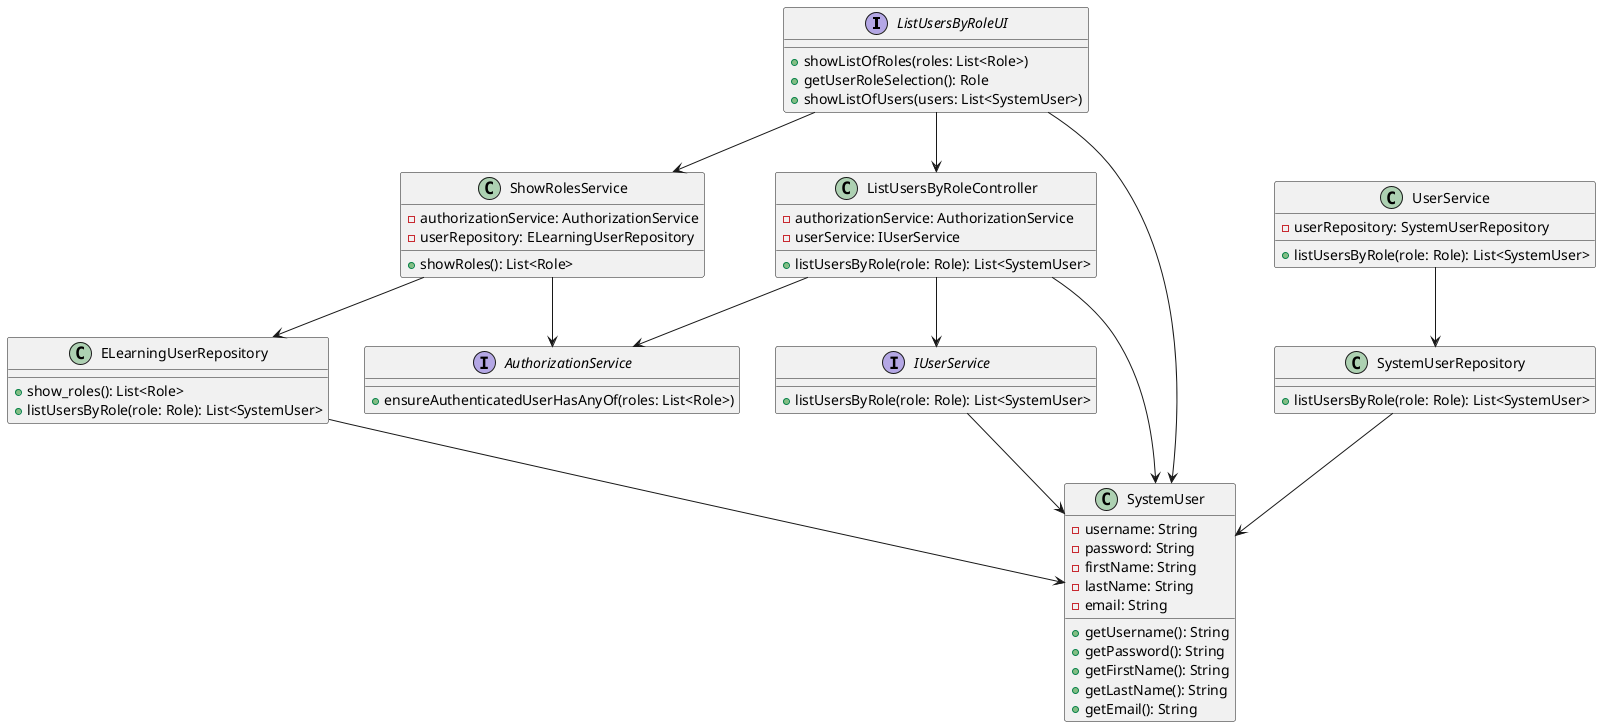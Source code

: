@startuml

interface ListUsersByRoleUI {
  +showListOfRoles(roles: List<Role>)
  +getUserRoleSelection(): Role
  +showListOfUsers(users: List<SystemUser>)
}

class ShowRolesService {
  -authorizationService: AuthorizationService
  -userRepository: ELearningUserRepository
  +showRoles(): List<Role>
}

class ListUsersByRoleController {
  -authorizationService: AuthorizationService
  -userService: IUserService
  +listUsersByRole(role: Role): List<SystemUser>
}

interface AuthorizationService {
  +ensureAuthenticatedUserHasAnyOf(roles: List<Role>)
}

interface IUserService {
  +listUsersByRole(role: Role): List<SystemUser>
}

class UserService {
  -userRepository: SystemUserRepository
  +listUsersByRole(role: Role): List<SystemUser>
}

class ELearningUserRepository {
  +show_roles(): List<Role>
  +listUsersByRole(role: Role): List<SystemUser>
}

class SystemUserRepository {
  +listUsersByRole(role: Role): List<SystemUser>
}

class SystemUser {
  -username: String
  -password: String
  -firstName: String
  -lastName: String
  -email: String
  +getUsername(): String
  +getPassword(): String
  +getFirstName(): String
  +getLastName(): String
  +getEmail(): String
}

ListUsersByRoleUI --> ShowRolesService
ListUsersByRoleUI --> ListUsersByRoleController
ListUsersByRoleUI --> SystemUser
ShowRolesService --> AuthorizationService
ShowRolesService --> ELearningUserRepository
ListUsersByRoleController --> AuthorizationService
ListUsersByRoleController --> IUserService
ListUsersByRoleController --> SystemUser
IUserService --> SystemUser
UserService --> SystemUserRepository
ELearningUserRepository --> SystemUser
SystemUserRepository --> SystemUser
@enduml